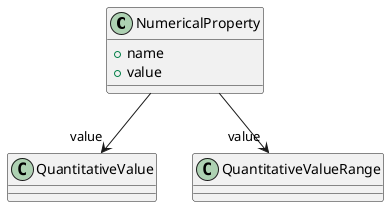 @startuml
class NumericalProperty {
+name
+value

}
NumericalProperty -d-> "value" QuantitativeValue
NumericalProperty -d-> "value" QuantitativeValueRange

@enduml